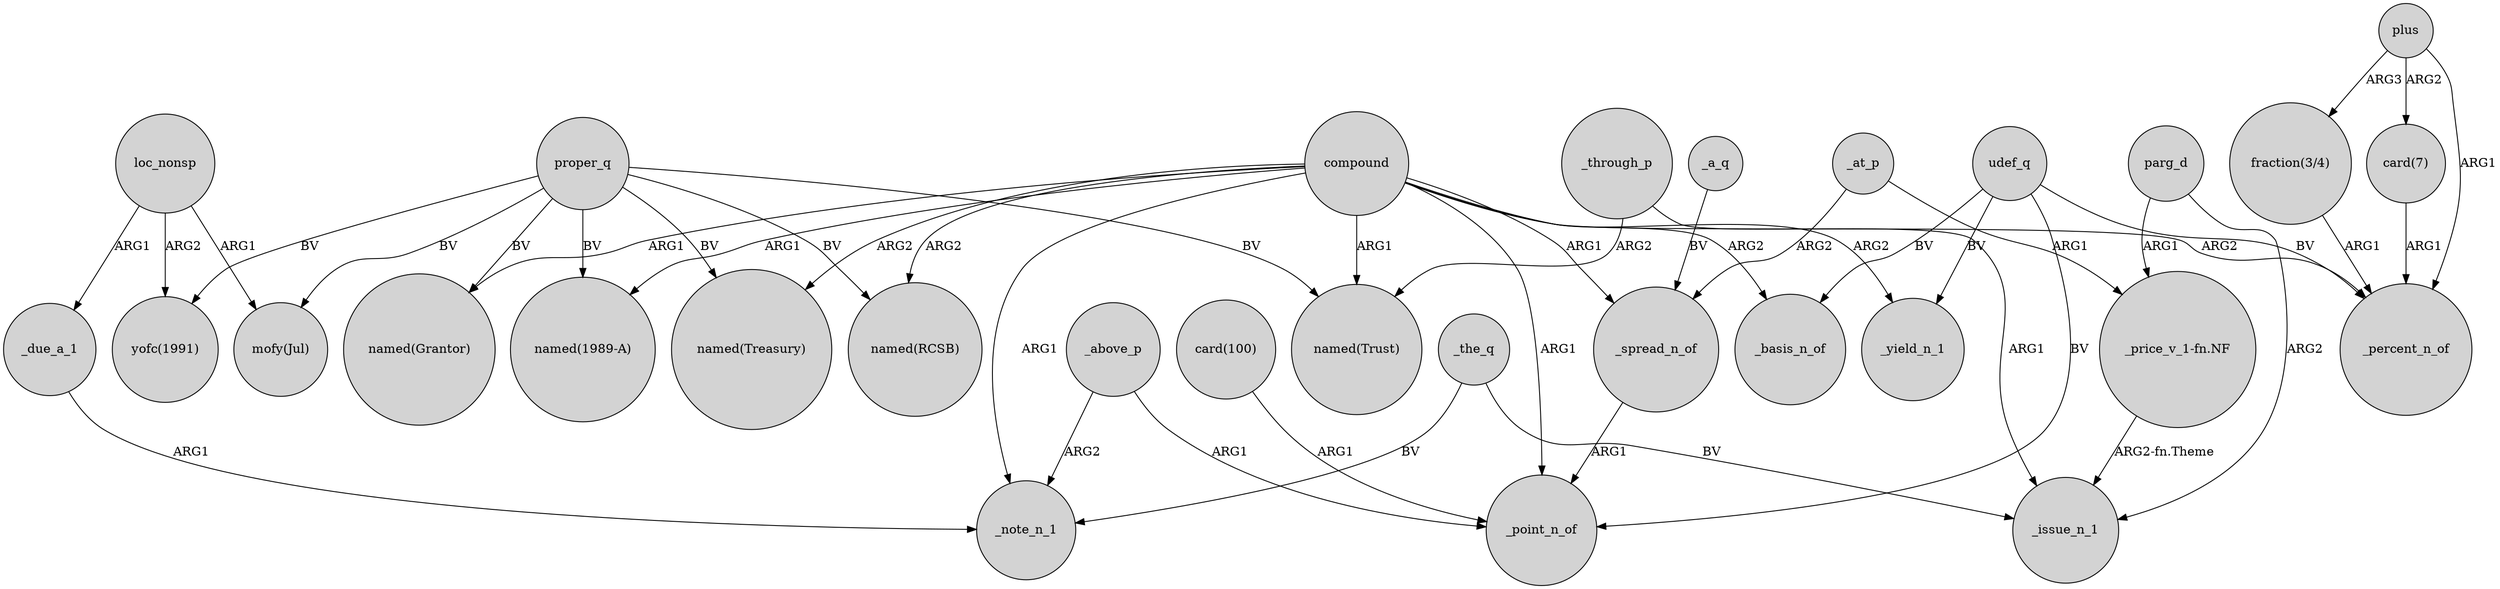 digraph {
	node [shape=circle style=filled]
	proper_q -> "named(RCSB)" [label=BV]
	compound -> "named(Treasury)" [label=ARG2]
	proper_q -> "mofy(Jul)" [label=BV]
	proper_q -> "named(Grantor)" [label=BV]
	_above_p -> _point_n_of [label=ARG1]
	compound -> _note_n_1 [label=ARG1]
	loc_nonsp -> "yofc(1991)" [label=ARG2]
	proper_q -> "yofc(1991)" [label=BV]
	"_price_v_1-fn.NF" -> _issue_n_1 [label="ARG2-fn.Theme"]
	"card(7)" -> _percent_n_of [label=ARG1]
	compound -> "named(Trust)" [label=ARG1]
	plus -> "card(7)" [label=ARG2]
	plus -> _percent_n_of [label=ARG1]
	compound -> "named(RCSB)" [label=ARG2]
	_the_q -> _issue_n_1 [label=BV]
	_the_q -> _note_n_1 [label=BV]
	compound -> _percent_n_of [label=ARG2]
	_at_p -> "_price_v_1-fn.NF" [label=ARG1]
	_a_q -> _spread_n_of [label=BV]
	loc_nonsp -> _due_a_1 [label=ARG1]
	compound -> _point_n_of [label=ARG1]
	proper_q -> "named(Trust)" [label=BV]
	proper_q -> "named(1989-A)" [label=BV]
	compound -> "named(Grantor)" [label=ARG1]
	_spread_n_of -> _point_n_of [label=ARG1]
	_at_p -> _spread_n_of [label=ARG2]
	"card(100)" -> _point_n_of [label=ARG1]
	proper_q -> "named(Treasury)" [label=BV]
	compound -> _spread_n_of [label=ARG1]
	parg_d -> "_price_v_1-fn.NF" [label=ARG1]
	compound -> _basis_n_of [label=ARG2]
	udef_q -> _basis_n_of [label=BV]
	parg_d -> _issue_n_1 [label=ARG2]
	_due_a_1 -> _note_n_1 [label=ARG1]
	compound -> "named(1989-A)" [label=ARG1]
	loc_nonsp -> "mofy(Jul)" [label=ARG1]
	udef_q -> _percent_n_of [label=BV]
	_through_p -> _issue_n_1 [label=ARG1]
	"fraction(3/4)" -> _percent_n_of [label=ARG1]
	compound -> _yield_n_1 [label=ARG2]
	_through_p -> "named(Trust)" [label=ARG2]
	udef_q -> _yield_n_1 [label=BV]
	_above_p -> _note_n_1 [label=ARG2]
	udef_q -> _point_n_of [label=BV]
	plus -> "fraction(3/4)" [label=ARG3]
}
